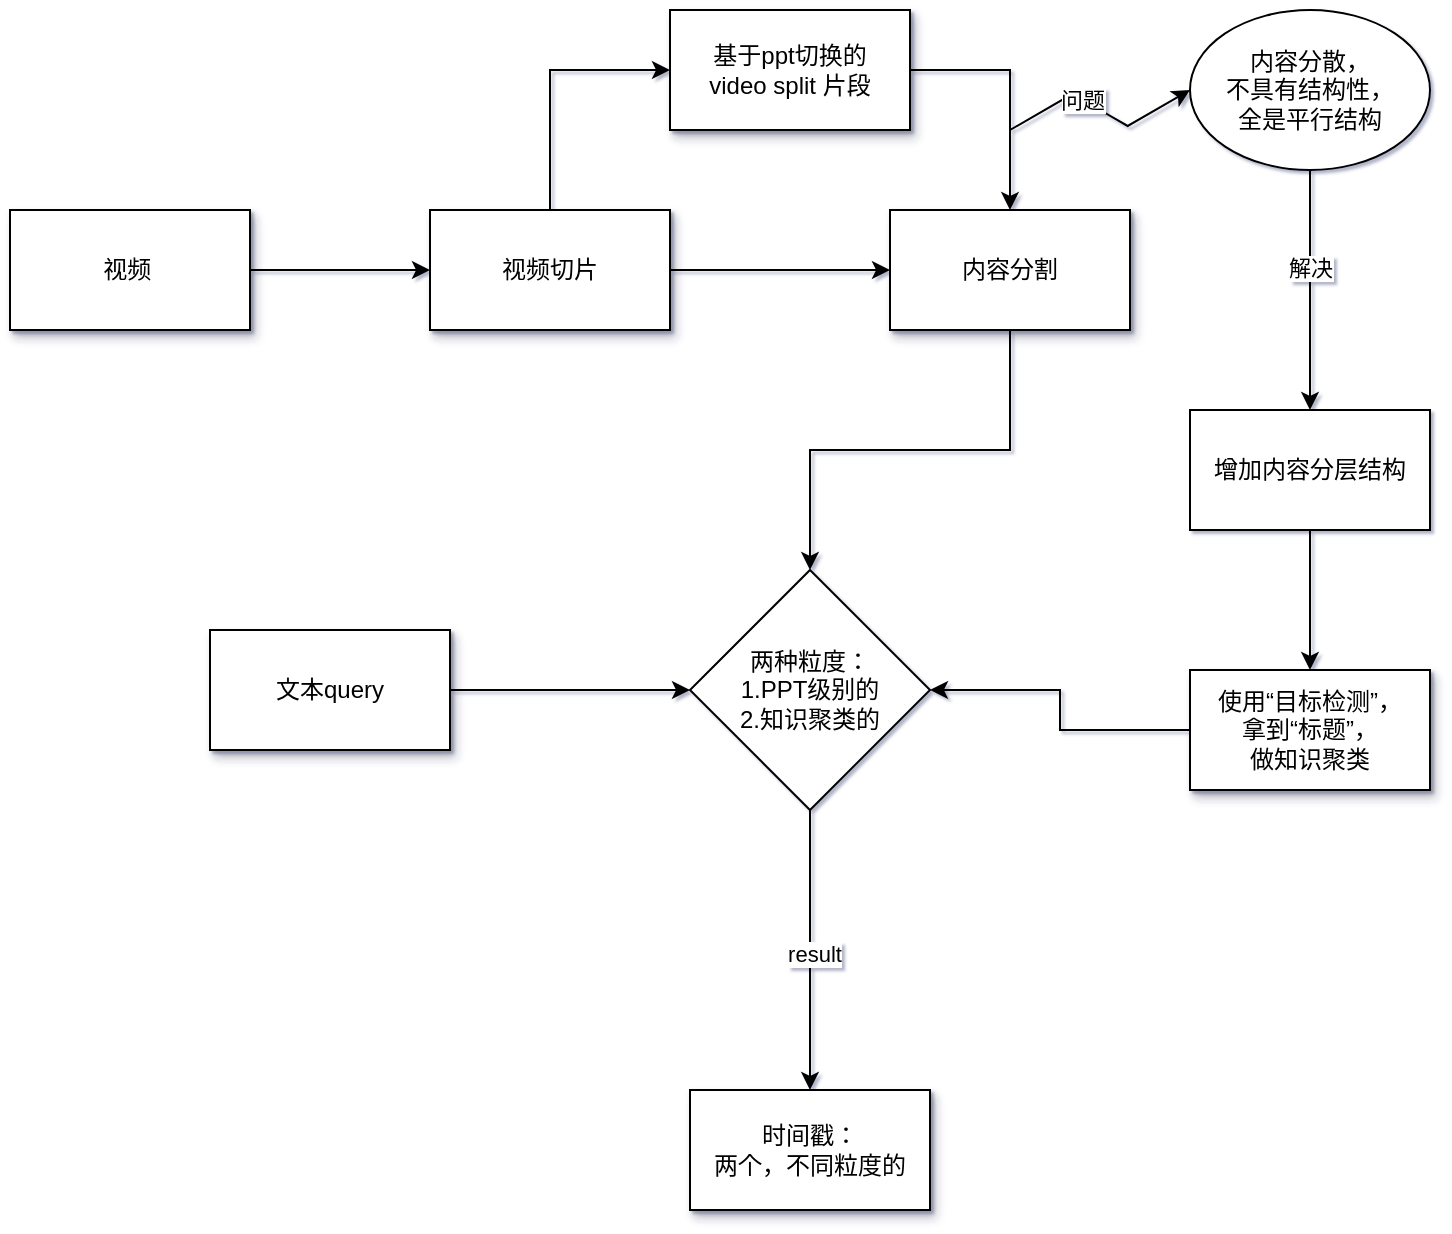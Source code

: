 <mxfile version="24.2.5" type="github">
  <diagram name="Page-1" id="SvD7BVEH1bEgYZNXX_WI">
    <mxGraphModel dx="863" dy="439" grid="1" gridSize="10" guides="1" tooltips="1" connect="1" arrows="1" fold="1" page="1" pageScale="1" pageWidth="827" pageHeight="1169" math="0" shadow="1">
      <root>
        <mxCell id="0" />
        <mxCell id="1" parent="0" />
        <mxCell id="wE5h2Aiw5Ig8UwCzJGyg-6" style="edgeStyle=orthogonalEdgeStyle;rounded=0;orthogonalLoop=1;jettySize=auto;html=1;exitX=1;exitY=0.5;exitDx=0;exitDy=0;" edge="1" parent="1" source="wE5h2Aiw5Ig8UwCzJGyg-1" target="wE5h2Aiw5Ig8UwCzJGyg-3">
          <mxGeometry relative="1" as="geometry" />
        </mxCell>
        <mxCell id="wE5h2Aiw5Ig8UwCzJGyg-1" value="视频&lt;span style=&quot;white-space: pre;&quot;&gt;&#x9;&lt;/span&gt;" style="rounded=0;whiteSpace=wrap;html=1;shadow=1;" vertex="1" parent="1">
          <mxGeometry x="90" y="140" width="120" height="60" as="geometry" />
        </mxCell>
        <mxCell id="wE5h2Aiw5Ig8UwCzJGyg-7" style="edgeStyle=orthogonalEdgeStyle;rounded=0;orthogonalLoop=1;jettySize=auto;html=1;exitX=1;exitY=0.5;exitDx=0;exitDy=0;" edge="1" parent="1" source="wE5h2Aiw5Ig8UwCzJGyg-3" target="wE5h2Aiw5Ig8UwCzJGyg-4">
          <mxGeometry relative="1" as="geometry" />
        </mxCell>
        <mxCell id="wE5h2Aiw5Ig8UwCzJGyg-9" style="edgeStyle=orthogonalEdgeStyle;rounded=0;orthogonalLoop=1;jettySize=auto;html=1;exitX=0.5;exitY=0;exitDx=0;exitDy=0;entryX=0;entryY=0.5;entryDx=0;entryDy=0;" edge="1" parent="1" source="wE5h2Aiw5Ig8UwCzJGyg-3" target="wE5h2Aiw5Ig8UwCzJGyg-8">
          <mxGeometry relative="1" as="geometry" />
        </mxCell>
        <mxCell id="wE5h2Aiw5Ig8UwCzJGyg-3" value="视频切片" style="rounded=0;whiteSpace=wrap;html=1;shadow=1;" vertex="1" parent="1">
          <mxGeometry x="300" y="140" width="120" height="60" as="geometry" />
        </mxCell>
        <mxCell id="wE5h2Aiw5Ig8UwCzJGyg-25" style="edgeStyle=orthogonalEdgeStyle;rounded=0;orthogonalLoop=1;jettySize=auto;html=1;exitX=0.5;exitY=1;exitDx=0;exitDy=0;" edge="1" parent="1" source="wE5h2Aiw5Ig8UwCzJGyg-4" target="wE5h2Aiw5Ig8UwCzJGyg-23">
          <mxGeometry relative="1" as="geometry" />
        </mxCell>
        <mxCell id="wE5h2Aiw5Ig8UwCzJGyg-4" value="内容分&lt;span style=&quot;color: rgba(0, 0, 0, 0); font-family: monospace; font-size: 0px; text-align: start; text-wrap: nowrap;&quot;&gt;%3CmxGraphModel%3E%3Croot%3E%3CmxCell%20id%3D%220%22%2F%3E%3CmxCell%20id%3D%221%22%20parent%3D%220%22%2F%3E%3CmxCell%20id%3D%222%22%20value%3D%22%E8%A7%86%E9%A2%91%26lt%3Bspan%20style%3D%26quot%3Bwhite-space%3A%20pre%3B%26quot%3B%26gt%3B%26%239%3B%26lt%3B%2Fspan%26gt%3B%22%20style%3D%22rounded%3D0%3BwhiteSpace%3Dwrap%3Bhtml%3D1%3Bshadow%3D1%3B%22%20vertex%3D%221%22%20parent%3D%221%22%3E%3CmxGeometry%20x%3D%2290%22%20y%3D%22140%22%20width%3D%22120%22%20height%3D%2260%22%20as%3D%22geometry%22%2F%3E%3C%2FmxCell%3E%3C%2Froot%3E%3C%2FmxGraphModel%3E&lt;/span&gt;割" style="rounded=0;whiteSpace=wrap;html=1;shadow=1;" vertex="1" parent="1">
          <mxGeometry x="530" y="140" width="120" height="60" as="geometry" />
        </mxCell>
        <mxCell id="wE5h2Aiw5Ig8UwCzJGyg-10" style="edgeStyle=orthogonalEdgeStyle;rounded=0;orthogonalLoop=1;jettySize=auto;html=1;exitX=1;exitY=0.5;exitDx=0;exitDy=0;entryX=0.5;entryY=0;entryDx=0;entryDy=0;" edge="1" parent="1" source="wE5h2Aiw5Ig8UwCzJGyg-8" target="wE5h2Aiw5Ig8UwCzJGyg-4">
          <mxGeometry relative="1" as="geometry" />
        </mxCell>
        <mxCell id="wE5h2Aiw5Ig8UwCzJGyg-8" value="基于ppt切换的&lt;div&gt;video split 片段&lt;/div&gt;" style="rounded=0;whiteSpace=wrap;html=1;shadow=1;" vertex="1" parent="1">
          <mxGeometry x="420" y="40" width="120" height="60" as="geometry" />
        </mxCell>
        <mxCell id="wE5h2Aiw5Ig8UwCzJGyg-14" style="edgeStyle=isometricEdgeStyle;rounded=0;orthogonalLoop=1;jettySize=auto;html=1;elbow=horizontal;entryX=0;entryY=0.5;entryDx=0;entryDy=0;" edge="1" parent="1" target="wE5h2Aiw5Ig8UwCzJGyg-12">
          <mxGeometry relative="1" as="geometry">
            <mxPoint x="590" y="100" as="sourcePoint" />
          </mxGeometry>
        </mxCell>
        <mxCell id="wE5h2Aiw5Ig8UwCzJGyg-16" value="问题" style="edgeLabel;html=1;align=center;verticalAlign=middle;resizable=0;points=[];" vertex="1" connectable="0" parent="wE5h2Aiw5Ig8UwCzJGyg-14">
          <mxGeometry x="-0.199" relative="1" as="geometry">
            <mxPoint as="offset" />
          </mxGeometry>
        </mxCell>
        <mxCell id="wE5h2Aiw5Ig8UwCzJGyg-17" style="edgeStyle=orthogonalEdgeStyle;rounded=0;orthogonalLoop=1;jettySize=auto;html=1;exitX=0.5;exitY=1;exitDx=0;exitDy=0;" edge="1" parent="1" source="wE5h2Aiw5Ig8UwCzJGyg-12" target="wE5h2Aiw5Ig8UwCzJGyg-15">
          <mxGeometry relative="1" as="geometry" />
        </mxCell>
        <mxCell id="wE5h2Aiw5Ig8UwCzJGyg-18" value="解决" style="edgeLabel;html=1;align=center;verticalAlign=middle;resizable=0;points=[];" vertex="1" connectable="0" parent="wE5h2Aiw5Ig8UwCzJGyg-17">
          <mxGeometry x="-0.183" relative="1" as="geometry">
            <mxPoint as="offset" />
          </mxGeometry>
        </mxCell>
        <mxCell id="wE5h2Aiw5Ig8UwCzJGyg-12" value="内容分散，&lt;div&gt;不具有结构性，&lt;br&gt;全是平行结构&lt;/div&gt;" style="ellipse;whiteSpace=wrap;html=1;" vertex="1" parent="1">
          <mxGeometry x="680" y="40" width="120" height="80" as="geometry" />
        </mxCell>
        <mxCell id="wE5h2Aiw5Ig8UwCzJGyg-22" style="edgeStyle=orthogonalEdgeStyle;rounded=0;orthogonalLoop=1;jettySize=auto;html=1;entryX=0.5;entryY=0;entryDx=0;entryDy=0;" edge="1" parent="1" source="wE5h2Aiw5Ig8UwCzJGyg-15" target="wE5h2Aiw5Ig8UwCzJGyg-21">
          <mxGeometry relative="1" as="geometry" />
        </mxCell>
        <mxCell id="wE5h2Aiw5Ig8UwCzJGyg-15" value="增加内容分层结构" style="rounded=0;whiteSpace=wrap;html=1;" vertex="1" parent="1">
          <mxGeometry x="680" y="240" width="120" height="60" as="geometry" />
        </mxCell>
        <mxCell id="wE5h2Aiw5Ig8UwCzJGyg-26" style="edgeStyle=orthogonalEdgeStyle;rounded=0;orthogonalLoop=1;jettySize=auto;html=1;exitX=0;exitY=0.5;exitDx=0;exitDy=0;entryX=1;entryY=0.5;entryDx=0;entryDy=0;" edge="1" parent="1" source="wE5h2Aiw5Ig8UwCzJGyg-21" target="wE5h2Aiw5Ig8UwCzJGyg-23">
          <mxGeometry relative="1" as="geometry" />
        </mxCell>
        <mxCell id="wE5h2Aiw5Ig8UwCzJGyg-21" value="使用“目标检测”，&lt;div&gt;拿到“标题”，&lt;/div&gt;&lt;div&gt;做知识聚类&lt;/div&gt;" style="rounded=0;whiteSpace=wrap;html=1;shadow=1;" vertex="1" parent="1">
          <mxGeometry x="680" y="370" width="120" height="60" as="geometry" />
        </mxCell>
        <mxCell id="wE5h2Aiw5Ig8UwCzJGyg-30" style="edgeStyle=orthogonalEdgeStyle;rounded=0;orthogonalLoop=1;jettySize=auto;html=1;exitX=0.5;exitY=1;exitDx=0;exitDy=0;" edge="1" parent="1" source="wE5h2Aiw5Ig8UwCzJGyg-23" target="wE5h2Aiw5Ig8UwCzJGyg-29">
          <mxGeometry relative="1" as="geometry" />
        </mxCell>
        <mxCell id="wE5h2Aiw5Ig8UwCzJGyg-31" value="result" style="edgeLabel;html=1;align=center;verticalAlign=middle;resizable=0;points=[];" vertex="1" connectable="0" parent="wE5h2Aiw5Ig8UwCzJGyg-30">
          <mxGeometry x="0.029" y="2" relative="1" as="geometry">
            <mxPoint as="offset" />
          </mxGeometry>
        </mxCell>
        <mxCell id="wE5h2Aiw5Ig8UwCzJGyg-23" value="两种粒度：&lt;div&gt;1.PPT级别的&lt;/div&gt;&lt;div&gt;2.知识聚类的&lt;/div&gt;" style="rhombus;whiteSpace=wrap;html=1;" vertex="1" parent="1">
          <mxGeometry x="430" y="320" width="120" height="120" as="geometry" />
        </mxCell>
        <mxCell id="wE5h2Aiw5Ig8UwCzJGyg-28" style="edgeStyle=orthogonalEdgeStyle;rounded=0;orthogonalLoop=1;jettySize=auto;html=1;entryX=0;entryY=0.5;entryDx=0;entryDy=0;" edge="1" parent="1" source="wE5h2Aiw5Ig8UwCzJGyg-27" target="wE5h2Aiw5Ig8UwCzJGyg-23">
          <mxGeometry relative="1" as="geometry" />
        </mxCell>
        <mxCell id="wE5h2Aiw5Ig8UwCzJGyg-27" value="文本query" style="rounded=0;whiteSpace=wrap;html=1;shadow=1;" vertex="1" parent="1">
          <mxGeometry x="190" y="350" width="120" height="60" as="geometry" />
        </mxCell>
        <mxCell id="wE5h2Aiw5Ig8UwCzJGyg-29" value="时间戳：&lt;div&gt;两个，不同粒度的&lt;/div&gt;" style="rounded=0;whiteSpace=wrap;html=1;shadow=1;" vertex="1" parent="1">
          <mxGeometry x="430" y="580" width="120" height="60" as="geometry" />
        </mxCell>
      </root>
    </mxGraphModel>
  </diagram>
</mxfile>
